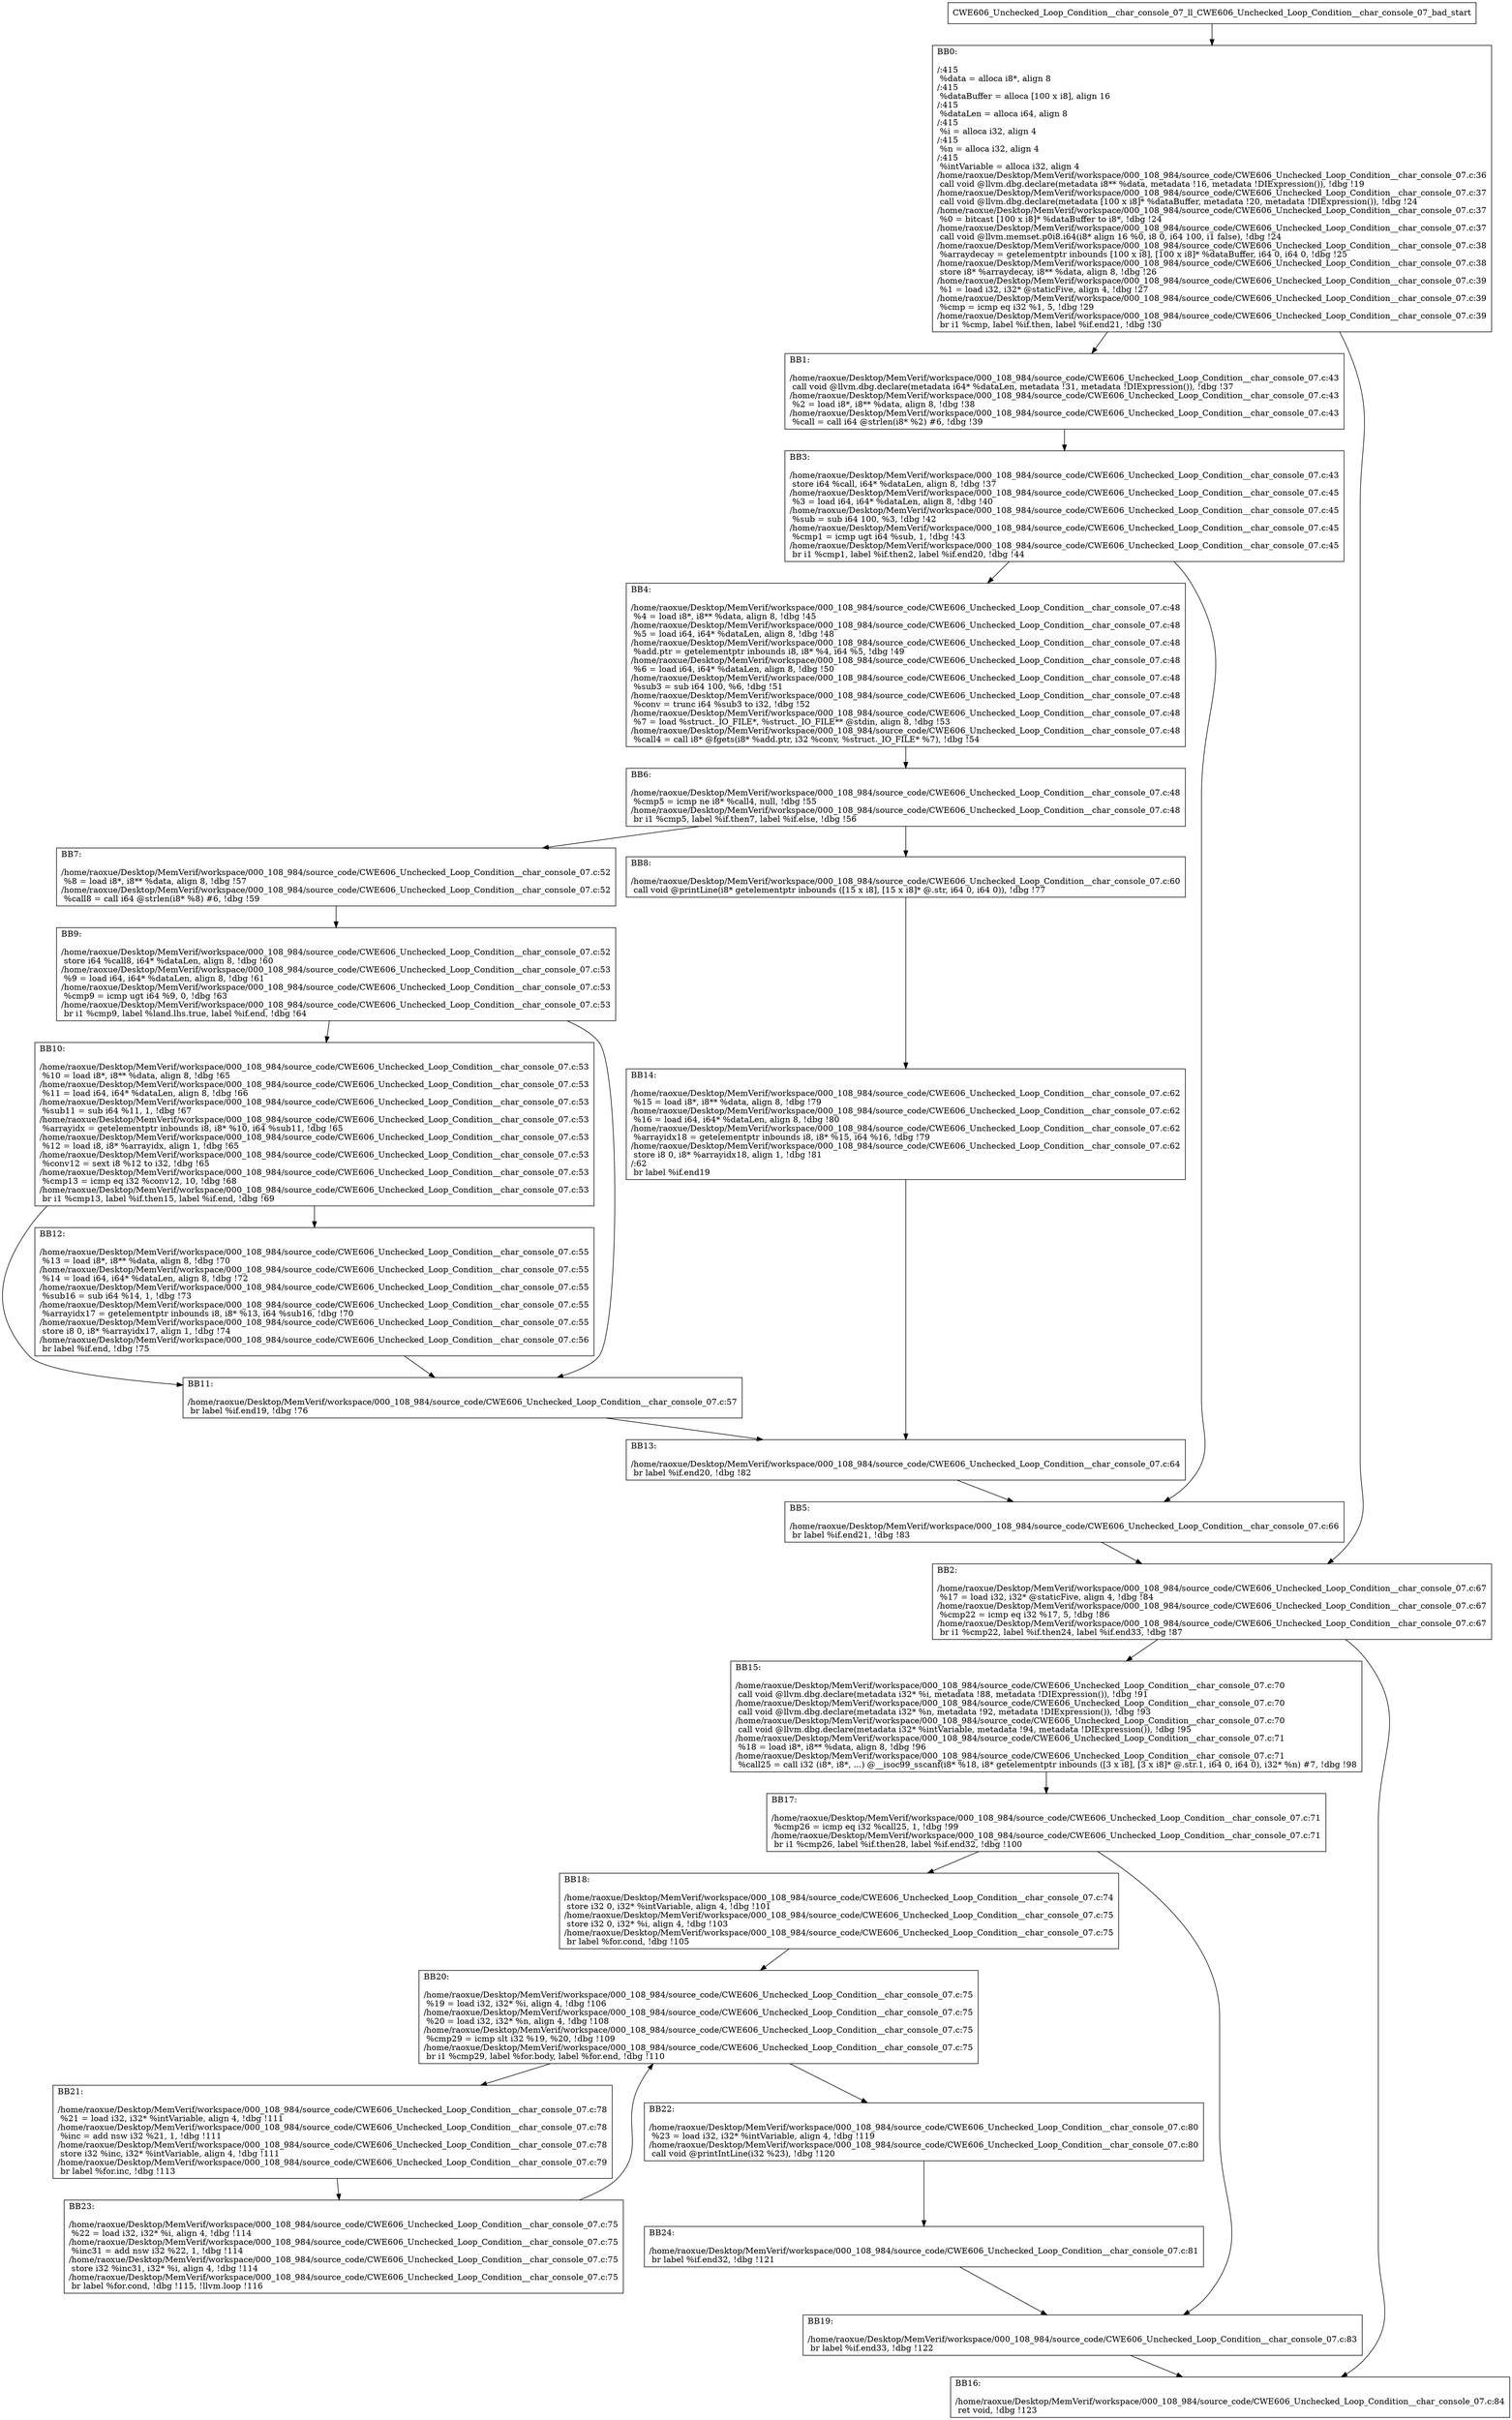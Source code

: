 digraph "CFG for'CWE606_Unchecked_Loop_Condition__char_console_07_ll_CWE606_Unchecked_Loop_Condition__char_console_07_bad' function" {
	BBCWE606_Unchecked_Loop_Condition__char_console_07_ll_CWE606_Unchecked_Loop_Condition__char_console_07_bad_start[shape=record,label="{CWE606_Unchecked_Loop_Condition__char_console_07_ll_CWE606_Unchecked_Loop_Condition__char_console_07_bad_start}"];
	BBCWE606_Unchecked_Loop_Condition__char_console_07_ll_CWE606_Unchecked_Loop_Condition__char_console_07_bad_start-> CWE606_Unchecked_Loop_Condition__char_console_07_ll_CWE606_Unchecked_Loop_Condition__char_console_07_badBB0;
	CWE606_Unchecked_Loop_Condition__char_console_07_ll_CWE606_Unchecked_Loop_Condition__char_console_07_badBB0 [shape=record, label="{BB0:\l\l/:415\l
  %data = alloca i8*, align 8\l
/:415\l
  %dataBuffer = alloca [100 x i8], align 16\l
/:415\l
  %dataLen = alloca i64, align 8\l
/:415\l
  %i = alloca i32, align 4\l
/:415\l
  %n = alloca i32, align 4\l
/:415\l
  %intVariable = alloca i32, align 4\l
/home/raoxue/Desktop/MemVerif/workspace/000_108_984/source_code/CWE606_Unchecked_Loop_Condition__char_console_07.c:36\l
  call void @llvm.dbg.declare(metadata i8** %data, metadata !16, metadata !DIExpression()), !dbg !19\l
/home/raoxue/Desktop/MemVerif/workspace/000_108_984/source_code/CWE606_Unchecked_Loop_Condition__char_console_07.c:37\l
  call void @llvm.dbg.declare(metadata [100 x i8]* %dataBuffer, metadata !20, metadata !DIExpression()), !dbg !24\l
/home/raoxue/Desktop/MemVerif/workspace/000_108_984/source_code/CWE606_Unchecked_Loop_Condition__char_console_07.c:37\l
  %0 = bitcast [100 x i8]* %dataBuffer to i8*, !dbg !24\l
/home/raoxue/Desktop/MemVerif/workspace/000_108_984/source_code/CWE606_Unchecked_Loop_Condition__char_console_07.c:37\l
  call void @llvm.memset.p0i8.i64(i8* align 16 %0, i8 0, i64 100, i1 false), !dbg !24\l
/home/raoxue/Desktop/MemVerif/workspace/000_108_984/source_code/CWE606_Unchecked_Loop_Condition__char_console_07.c:38\l
  %arraydecay = getelementptr inbounds [100 x i8], [100 x i8]* %dataBuffer, i64 0, i64 0, !dbg !25\l
/home/raoxue/Desktop/MemVerif/workspace/000_108_984/source_code/CWE606_Unchecked_Loop_Condition__char_console_07.c:38\l
  store i8* %arraydecay, i8** %data, align 8, !dbg !26\l
/home/raoxue/Desktop/MemVerif/workspace/000_108_984/source_code/CWE606_Unchecked_Loop_Condition__char_console_07.c:39\l
  %1 = load i32, i32* @staticFive, align 4, !dbg !27\l
/home/raoxue/Desktop/MemVerif/workspace/000_108_984/source_code/CWE606_Unchecked_Loop_Condition__char_console_07.c:39\l
  %cmp = icmp eq i32 %1, 5, !dbg !29\l
/home/raoxue/Desktop/MemVerif/workspace/000_108_984/source_code/CWE606_Unchecked_Loop_Condition__char_console_07.c:39\l
  br i1 %cmp, label %if.then, label %if.end21, !dbg !30\l
}"];
	CWE606_Unchecked_Loop_Condition__char_console_07_ll_CWE606_Unchecked_Loop_Condition__char_console_07_badBB0-> CWE606_Unchecked_Loop_Condition__char_console_07_ll_CWE606_Unchecked_Loop_Condition__char_console_07_badBB1;
	CWE606_Unchecked_Loop_Condition__char_console_07_ll_CWE606_Unchecked_Loop_Condition__char_console_07_badBB0-> CWE606_Unchecked_Loop_Condition__char_console_07_ll_CWE606_Unchecked_Loop_Condition__char_console_07_badBB2;
	CWE606_Unchecked_Loop_Condition__char_console_07_ll_CWE606_Unchecked_Loop_Condition__char_console_07_badBB1 [shape=record, label="{BB1:\l\l/home/raoxue/Desktop/MemVerif/workspace/000_108_984/source_code/CWE606_Unchecked_Loop_Condition__char_console_07.c:43\l
  call void @llvm.dbg.declare(metadata i64* %dataLen, metadata !31, metadata !DIExpression()), !dbg !37\l
/home/raoxue/Desktop/MemVerif/workspace/000_108_984/source_code/CWE606_Unchecked_Loop_Condition__char_console_07.c:43\l
  %2 = load i8*, i8** %data, align 8, !dbg !38\l
/home/raoxue/Desktop/MemVerif/workspace/000_108_984/source_code/CWE606_Unchecked_Loop_Condition__char_console_07.c:43\l
  %call = call i64 @strlen(i8* %2) #6, !dbg !39\l
}"];
	CWE606_Unchecked_Loop_Condition__char_console_07_ll_CWE606_Unchecked_Loop_Condition__char_console_07_badBB1-> CWE606_Unchecked_Loop_Condition__char_console_07_ll_CWE606_Unchecked_Loop_Condition__char_console_07_badBB3;
	CWE606_Unchecked_Loop_Condition__char_console_07_ll_CWE606_Unchecked_Loop_Condition__char_console_07_badBB3 [shape=record, label="{BB3:\l\l/home/raoxue/Desktop/MemVerif/workspace/000_108_984/source_code/CWE606_Unchecked_Loop_Condition__char_console_07.c:43\l
  store i64 %call, i64* %dataLen, align 8, !dbg !37\l
/home/raoxue/Desktop/MemVerif/workspace/000_108_984/source_code/CWE606_Unchecked_Loop_Condition__char_console_07.c:45\l
  %3 = load i64, i64* %dataLen, align 8, !dbg !40\l
/home/raoxue/Desktop/MemVerif/workspace/000_108_984/source_code/CWE606_Unchecked_Loop_Condition__char_console_07.c:45\l
  %sub = sub i64 100, %3, !dbg !42\l
/home/raoxue/Desktop/MemVerif/workspace/000_108_984/source_code/CWE606_Unchecked_Loop_Condition__char_console_07.c:45\l
  %cmp1 = icmp ugt i64 %sub, 1, !dbg !43\l
/home/raoxue/Desktop/MemVerif/workspace/000_108_984/source_code/CWE606_Unchecked_Loop_Condition__char_console_07.c:45\l
  br i1 %cmp1, label %if.then2, label %if.end20, !dbg !44\l
}"];
	CWE606_Unchecked_Loop_Condition__char_console_07_ll_CWE606_Unchecked_Loop_Condition__char_console_07_badBB3-> CWE606_Unchecked_Loop_Condition__char_console_07_ll_CWE606_Unchecked_Loop_Condition__char_console_07_badBB4;
	CWE606_Unchecked_Loop_Condition__char_console_07_ll_CWE606_Unchecked_Loop_Condition__char_console_07_badBB3-> CWE606_Unchecked_Loop_Condition__char_console_07_ll_CWE606_Unchecked_Loop_Condition__char_console_07_badBB5;
	CWE606_Unchecked_Loop_Condition__char_console_07_ll_CWE606_Unchecked_Loop_Condition__char_console_07_badBB4 [shape=record, label="{BB4:\l\l/home/raoxue/Desktop/MemVerif/workspace/000_108_984/source_code/CWE606_Unchecked_Loop_Condition__char_console_07.c:48\l
  %4 = load i8*, i8** %data, align 8, !dbg !45\l
/home/raoxue/Desktop/MemVerif/workspace/000_108_984/source_code/CWE606_Unchecked_Loop_Condition__char_console_07.c:48\l
  %5 = load i64, i64* %dataLen, align 8, !dbg !48\l
/home/raoxue/Desktop/MemVerif/workspace/000_108_984/source_code/CWE606_Unchecked_Loop_Condition__char_console_07.c:48\l
  %add.ptr = getelementptr inbounds i8, i8* %4, i64 %5, !dbg !49\l
/home/raoxue/Desktop/MemVerif/workspace/000_108_984/source_code/CWE606_Unchecked_Loop_Condition__char_console_07.c:48\l
  %6 = load i64, i64* %dataLen, align 8, !dbg !50\l
/home/raoxue/Desktop/MemVerif/workspace/000_108_984/source_code/CWE606_Unchecked_Loop_Condition__char_console_07.c:48\l
  %sub3 = sub i64 100, %6, !dbg !51\l
/home/raoxue/Desktop/MemVerif/workspace/000_108_984/source_code/CWE606_Unchecked_Loop_Condition__char_console_07.c:48\l
  %conv = trunc i64 %sub3 to i32, !dbg !52\l
/home/raoxue/Desktop/MemVerif/workspace/000_108_984/source_code/CWE606_Unchecked_Loop_Condition__char_console_07.c:48\l
  %7 = load %struct._IO_FILE*, %struct._IO_FILE** @stdin, align 8, !dbg !53\l
/home/raoxue/Desktop/MemVerif/workspace/000_108_984/source_code/CWE606_Unchecked_Loop_Condition__char_console_07.c:48\l
  %call4 = call i8* @fgets(i8* %add.ptr, i32 %conv, %struct._IO_FILE* %7), !dbg !54\l
}"];
	CWE606_Unchecked_Loop_Condition__char_console_07_ll_CWE606_Unchecked_Loop_Condition__char_console_07_badBB4-> CWE606_Unchecked_Loop_Condition__char_console_07_ll_CWE606_Unchecked_Loop_Condition__char_console_07_badBB6;
	CWE606_Unchecked_Loop_Condition__char_console_07_ll_CWE606_Unchecked_Loop_Condition__char_console_07_badBB6 [shape=record, label="{BB6:\l\l/home/raoxue/Desktop/MemVerif/workspace/000_108_984/source_code/CWE606_Unchecked_Loop_Condition__char_console_07.c:48\l
  %cmp5 = icmp ne i8* %call4, null, !dbg !55\l
/home/raoxue/Desktop/MemVerif/workspace/000_108_984/source_code/CWE606_Unchecked_Loop_Condition__char_console_07.c:48\l
  br i1 %cmp5, label %if.then7, label %if.else, !dbg !56\l
}"];
	CWE606_Unchecked_Loop_Condition__char_console_07_ll_CWE606_Unchecked_Loop_Condition__char_console_07_badBB6-> CWE606_Unchecked_Loop_Condition__char_console_07_ll_CWE606_Unchecked_Loop_Condition__char_console_07_badBB7;
	CWE606_Unchecked_Loop_Condition__char_console_07_ll_CWE606_Unchecked_Loop_Condition__char_console_07_badBB6-> CWE606_Unchecked_Loop_Condition__char_console_07_ll_CWE606_Unchecked_Loop_Condition__char_console_07_badBB8;
	CWE606_Unchecked_Loop_Condition__char_console_07_ll_CWE606_Unchecked_Loop_Condition__char_console_07_badBB7 [shape=record, label="{BB7:\l\l/home/raoxue/Desktop/MemVerif/workspace/000_108_984/source_code/CWE606_Unchecked_Loop_Condition__char_console_07.c:52\l
  %8 = load i8*, i8** %data, align 8, !dbg !57\l
/home/raoxue/Desktop/MemVerif/workspace/000_108_984/source_code/CWE606_Unchecked_Loop_Condition__char_console_07.c:52\l
  %call8 = call i64 @strlen(i8* %8) #6, !dbg !59\l
}"];
	CWE606_Unchecked_Loop_Condition__char_console_07_ll_CWE606_Unchecked_Loop_Condition__char_console_07_badBB7-> CWE606_Unchecked_Loop_Condition__char_console_07_ll_CWE606_Unchecked_Loop_Condition__char_console_07_badBB9;
	CWE606_Unchecked_Loop_Condition__char_console_07_ll_CWE606_Unchecked_Loop_Condition__char_console_07_badBB9 [shape=record, label="{BB9:\l\l/home/raoxue/Desktop/MemVerif/workspace/000_108_984/source_code/CWE606_Unchecked_Loop_Condition__char_console_07.c:52\l
  store i64 %call8, i64* %dataLen, align 8, !dbg !60\l
/home/raoxue/Desktop/MemVerif/workspace/000_108_984/source_code/CWE606_Unchecked_Loop_Condition__char_console_07.c:53\l
  %9 = load i64, i64* %dataLen, align 8, !dbg !61\l
/home/raoxue/Desktop/MemVerif/workspace/000_108_984/source_code/CWE606_Unchecked_Loop_Condition__char_console_07.c:53\l
  %cmp9 = icmp ugt i64 %9, 0, !dbg !63\l
/home/raoxue/Desktop/MemVerif/workspace/000_108_984/source_code/CWE606_Unchecked_Loop_Condition__char_console_07.c:53\l
  br i1 %cmp9, label %land.lhs.true, label %if.end, !dbg !64\l
}"];
	CWE606_Unchecked_Loop_Condition__char_console_07_ll_CWE606_Unchecked_Loop_Condition__char_console_07_badBB9-> CWE606_Unchecked_Loop_Condition__char_console_07_ll_CWE606_Unchecked_Loop_Condition__char_console_07_badBB10;
	CWE606_Unchecked_Loop_Condition__char_console_07_ll_CWE606_Unchecked_Loop_Condition__char_console_07_badBB9-> CWE606_Unchecked_Loop_Condition__char_console_07_ll_CWE606_Unchecked_Loop_Condition__char_console_07_badBB11;
	CWE606_Unchecked_Loop_Condition__char_console_07_ll_CWE606_Unchecked_Loop_Condition__char_console_07_badBB10 [shape=record, label="{BB10:\l\l/home/raoxue/Desktop/MemVerif/workspace/000_108_984/source_code/CWE606_Unchecked_Loop_Condition__char_console_07.c:53\l
  %10 = load i8*, i8** %data, align 8, !dbg !65\l
/home/raoxue/Desktop/MemVerif/workspace/000_108_984/source_code/CWE606_Unchecked_Loop_Condition__char_console_07.c:53\l
  %11 = load i64, i64* %dataLen, align 8, !dbg !66\l
/home/raoxue/Desktop/MemVerif/workspace/000_108_984/source_code/CWE606_Unchecked_Loop_Condition__char_console_07.c:53\l
  %sub11 = sub i64 %11, 1, !dbg !67\l
/home/raoxue/Desktop/MemVerif/workspace/000_108_984/source_code/CWE606_Unchecked_Loop_Condition__char_console_07.c:53\l
  %arrayidx = getelementptr inbounds i8, i8* %10, i64 %sub11, !dbg !65\l
/home/raoxue/Desktop/MemVerif/workspace/000_108_984/source_code/CWE606_Unchecked_Loop_Condition__char_console_07.c:53\l
  %12 = load i8, i8* %arrayidx, align 1, !dbg !65\l
/home/raoxue/Desktop/MemVerif/workspace/000_108_984/source_code/CWE606_Unchecked_Loop_Condition__char_console_07.c:53\l
  %conv12 = sext i8 %12 to i32, !dbg !65\l
/home/raoxue/Desktop/MemVerif/workspace/000_108_984/source_code/CWE606_Unchecked_Loop_Condition__char_console_07.c:53\l
  %cmp13 = icmp eq i32 %conv12, 10, !dbg !68\l
/home/raoxue/Desktop/MemVerif/workspace/000_108_984/source_code/CWE606_Unchecked_Loop_Condition__char_console_07.c:53\l
  br i1 %cmp13, label %if.then15, label %if.end, !dbg !69\l
}"];
	CWE606_Unchecked_Loop_Condition__char_console_07_ll_CWE606_Unchecked_Loop_Condition__char_console_07_badBB10-> CWE606_Unchecked_Loop_Condition__char_console_07_ll_CWE606_Unchecked_Loop_Condition__char_console_07_badBB12;
	CWE606_Unchecked_Loop_Condition__char_console_07_ll_CWE606_Unchecked_Loop_Condition__char_console_07_badBB10-> CWE606_Unchecked_Loop_Condition__char_console_07_ll_CWE606_Unchecked_Loop_Condition__char_console_07_badBB11;
	CWE606_Unchecked_Loop_Condition__char_console_07_ll_CWE606_Unchecked_Loop_Condition__char_console_07_badBB12 [shape=record, label="{BB12:\l\l/home/raoxue/Desktop/MemVerif/workspace/000_108_984/source_code/CWE606_Unchecked_Loop_Condition__char_console_07.c:55\l
  %13 = load i8*, i8** %data, align 8, !dbg !70\l
/home/raoxue/Desktop/MemVerif/workspace/000_108_984/source_code/CWE606_Unchecked_Loop_Condition__char_console_07.c:55\l
  %14 = load i64, i64* %dataLen, align 8, !dbg !72\l
/home/raoxue/Desktop/MemVerif/workspace/000_108_984/source_code/CWE606_Unchecked_Loop_Condition__char_console_07.c:55\l
  %sub16 = sub i64 %14, 1, !dbg !73\l
/home/raoxue/Desktop/MemVerif/workspace/000_108_984/source_code/CWE606_Unchecked_Loop_Condition__char_console_07.c:55\l
  %arrayidx17 = getelementptr inbounds i8, i8* %13, i64 %sub16, !dbg !70\l
/home/raoxue/Desktop/MemVerif/workspace/000_108_984/source_code/CWE606_Unchecked_Loop_Condition__char_console_07.c:55\l
  store i8 0, i8* %arrayidx17, align 1, !dbg !74\l
/home/raoxue/Desktop/MemVerif/workspace/000_108_984/source_code/CWE606_Unchecked_Loop_Condition__char_console_07.c:56\l
  br label %if.end, !dbg !75\l
}"];
	CWE606_Unchecked_Loop_Condition__char_console_07_ll_CWE606_Unchecked_Loop_Condition__char_console_07_badBB12-> CWE606_Unchecked_Loop_Condition__char_console_07_ll_CWE606_Unchecked_Loop_Condition__char_console_07_badBB11;
	CWE606_Unchecked_Loop_Condition__char_console_07_ll_CWE606_Unchecked_Loop_Condition__char_console_07_badBB11 [shape=record, label="{BB11:\l\l/home/raoxue/Desktop/MemVerif/workspace/000_108_984/source_code/CWE606_Unchecked_Loop_Condition__char_console_07.c:57\l
  br label %if.end19, !dbg !76\l
}"];
	CWE606_Unchecked_Loop_Condition__char_console_07_ll_CWE606_Unchecked_Loop_Condition__char_console_07_badBB11-> CWE606_Unchecked_Loop_Condition__char_console_07_ll_CWE606_Unchecked_Loop_Condition__char_console_07_badBB13;
	CWE606_Unchecked_Loop_Condition__char_console_07_ll_CWE606_Unchecked_Loop_Condition__char_console_07_badBB8 [shape=record, label="{BB8:\l\l/home/raoxue/Desktop/MemVerif/workspace/000_108_984/source_code/CWE606_Unchecked_Loop_Condition__char_console_07.c:60\l
  call void @printLine(i8* getelementptr inbounds ([15 x i8], [15 x i8]* @.str, i64 0, i64 0)), !dbg !77\l
}"];
	CWE606_Unchecked_Loop_Condition__char_console_07_ll_CWE606_Unchecked_Loop_Condition__char_console_07_badBB8-> CWE606_Unchecked_Loop_Condition__char_console_07_ll_CWE606_Unchecked_Loop_Condition__char_console_07_badBB14;
	CWE606_Unchecked_Loop_Condition__char_console_07_ll_CWE606_Unchecked_Loop_Condition__char_console_07_badBB14 [shape=record, label="{BB14:\l\l/home/raoxue/Desktop/MemVerif/workspace/000_108_984/source_code/CWE606_Unchecked_Loop_Condition__char_console_07.c:62\l
  %15 = load i8*, i8** %data, align 8, !dbg !79\l
/home/raoxue/Desktop/MemVerif/workspace/000_108_984/source_code/CWE606_Unchecked_Loop_Condition__char_console_07.c:62\l
  %16 = load i64, i64* %dataLen, align 8, !dbg !80\l
/home/raoxue/Desktop/MemVerif/workspace/000_108_984/source_code/CWE606_Unchecked_Loop_Condition__char_console_07.c:62\l
  %arrayidx18 = getelementptr inbounds i8, i8* %15, i64 %16, !dbg !79\l
/home/raoxue/Desktop/MemVerif/workspace/000_108_984/source_code/CWE606_Unchecked_Loop_Condition__char_console_07.c:62\l
  store i8 0, i8* %arrayidx18, align 1, !dbg !81\l
/:62\l
  br label %if.end19\l
}"];
	CWE606_Unchecked_Loop_Condition__char_console_07_ll_CWE606_Unchecked_Loop_Condition__char_console_07_badBB14-> CWE606_Unchecked_Loop_Condition__char_console_07_ll_CWE606_Unchecked_Loop_Condition__char_console_07_badBB13;
	CWE606_Unchecked_Loop_Condition__char_console_07_ll_CWE606_Unchecked_Loop_Condition__char_console_07_badBB13 [shape=record, label="{BB13:\l\l/home/raoxue/Desktop/MemVerif/workspace/000_108_984/source_code/CWE606_Unchecked_Loop_Condition__char_console_07.c:64\l
  br label %if.end20, !dbg !82\l
}"];
	CWE606_Unchecked_Loop_Condition__char_console_07_ll_CWE606_Unchecked_Loop_Condition__char_console_07_badBB13-> CWE606_Unchecked_Loop_Condition__char_console_07_ll_CWE606_Unchecked_Loop_Condition__char_console_07_badBB5;
	CWE606_Unchecked_Loop_Condition__char_console_07_ll_CWE606_Unchecked_Loop_Condition__char_console_07_badBB5 [shape=record, label="{BB5:\l\l/home/raoxue/Desktop/MemVerif/workspace/000_108_984/source_code/CWE606_Unchecked_Loop_Condition__char_console_07.c:66\l
  br label %if.end21, !dbg !83\l
}"];
	CWE606_Unchecked_Loop_Condition__char_console_07_ll_CWE606_Unchecked_Loop_Condition__char_console_07_badBB5-> CWE606_Unchecked_Loop_Condition__char_console_07_ll_CWE606_Unchecked_Loop_Condition__char_console_07_badBB2;
	CWE606_Unchecked_Loop_Condition__char_console_07_ll_CWE606_Unchecked_Loop_Condition__char_console_07_badBB2 [shape=record, label="{BB2:\l\l/home/raoxue/Desktop/MemVerif/workspace/000_108_984/source_code/CWE606_Unchecked_Loop_Condition__char_console_07.c:67\l
  %17 = load i32, i32* @staticFive, align 4, !dbg !84\l
/home/raoxue/Desktop/MemVerif/workspace/000_108_984/source_code/CWE606_Unchecked_Loop_Condition__char_console_07.c:67\l
  %cmp22 = icmp eq i32 %17, 5, !dbg !86\l
/home/raoxue/Desktop/MemVerif/workspace/000_108_984/source_code/CWE606_Unchecked_Loop_Condition__char_console_07.c:67\l
  br i1 %cmp22, label %if.then24, label %if.end33, !dbg !87\l
}"];
	CWE606_Unchecked_Loop_Condition__char_console_07_ll_CWE606_Unchecked_Loop_Condition__char_console_07_badBB2-> CWE606_Unchecked_Loop_Condition__char_console_07_ll_CWE606_Unchecked_Loop_Condition__char_console_07_badBB15;
	CWE606_Unchecked_Loop_Condition__char_console_07_ll_CWE606_Unchecked_Loop_Condition__char_console_07_badBB2-> CWE606_Unchecked_Loop_Condition__char_console_07_ll_CWE606_Unchecked_Loop_Condition__char_console_07_badBB16;
	CWE606_Unchecked_Loop_Condition__char_console_07_ll_CWE606_Unchecked_Loop_Condition__char_console_07_badBB15 [shape=record, label="{BB15:\l\l/home/raoxue/Desktop/MemVerif/workspace/000_108_984/source_code/CWE606_Unchecked_Loop_Condition__char_console_07.c:70\l
  call void @llvm.dbg.declare(metadata i32* %i, metadata !88, metadata !DIExpression()), !dbg !91\l
/home/raoxue/Desktop/MemVerif/workspace/000_108_984/source_code/CWE606_Unchecked_Loop_Condition__char_console_07.c:70\l
  call void @llvm.dbg.declare(metadata i32* %n, metadata !92, metadata !DIExpression()), !dbg !93\l
/home/raoxue/Desktop/MemVerif/workspace/000_108_984/source_code/CWE606_Unchecked_Loop_Condition__char_console_07.c:70\l
  call void @llvm.dbg.declare(metadata i32* %intVariable, metadata !94, metadata !DIExpression()), !dbg !95\l
/home/raoxue/Desktop/MemVerif/workspace/000_108_984/source_code/CWE606_Unchecked_Loop_Condition__char_console_07.c:71\l
  %18 = load i8*, i8** %data, align 8, !dbg !96\l
/home/raoxue/Desktop/MemVerif/workspace/000_108_984/source_code/CWE606_Unchecked_Loop_Condition__char_console_07.c:71\l
  %call25 = call i32 (i8*, i8*, ...) @__isoc99_sscanf(i8* %18, i8* getelementptr inbounds ([3 x i8], [3 x i8]* @.str.1, i64 0, i64 0), i32* %n) #7, !dbg !98\l
}"];
	CWE606_Unchecked_Loop_Condition__char_console_07_ll_CWE606_Unchecked_Loop_Condition__char_console_07_badBB15-> CWE606_Unchecked_Loop_Condition__char_console_07_ll_CWE606_Unchecked_Loop_Condition__char_console_07_badBB17;
	CWE606_Unchecked_Loop_Condition__char_console_07_ll_CWE606_Unchecked_Loop_Condition__char_console_07_badBB17 [shape=record, label="{BB17:\l\l/home/raoxue/Desktop/MemVerif/workspace/000_108_984/source_code/CWE606_Unchecked_Loop_Condition__char_console_07.c:71\l
  %cmp26 = icmp eq i32 %call25, 1, !dbg !99\l
/home/raoxue/Desktop/MemVerif/workspace/000_108_984/source_code/CWE606_Unchecked_Loop_Condition__char_console_07.c:71\l
  br i1 %cmp26, label %if.then28, label %if.end32, !dbg !100\l
}"];
	CWE606_Unchecked_Loop_Condition__char_console_07_ll_CWE606_Unchecked_Loop_Condition__char_console_07_badBB17-> CWE606_Unchecked_Loop_Condition__char_console_07_ll_CWE606_Unchecked_Loop_Condition__char_console_07_badBB18;
	CWE606_Unchecked_Loop_Condition__char_console_07_ll_CWE606_Unchecked_Loop_Condition__char_console_07_badBB17-> CWE606_Unchecked_Loop_Condition__char_console_07_ll_CWE606_Unchecked_Loop_Condition__char_console_07_badBB19;
	CWE606_Unchecked_Loop_Condition__char_console_07_ll_CWE606_Unchecked_Loop_Condition__char_console_07_badBB18 [shape=record, label="{BB18:\l\l/home/raoxue/Desktop/MemVerif/workspace/000_108_984/source_code/CWE606_Unchecked_Loop_Condition__char_console_07.c:74\l
  store i32 0, i32* %intVariable, align 4, !dbg !101\l
/home/raoxue/Desktop/MemVerif/workspace/000_108_984/source_code/CWE606_Unchecked_Loop_Condition__char_console_07.c:75\l
  store i32 0, i32* %i, align 4, !dbg !103\l
/home/raoxue/Desktop/MemVerif/workspace/000_108_984/source_code/CWE606_Unchecked_Loop_Condition__char_console_07.c:75\l
  br label %for.cond, !dbg !105\l
}"];
	CWE606_Unchecked_Loop_Condition__char_console_07_ll_CWE606_Unchecked_Loop_Condition__char_console_07_badBB18-> CWE606_Unchecked_Loop_Condition__char_console_07_ll_CWE606_Unchecked_Loop_Condition__char_console_07_badBB20;
	CWE606_Unchecked_Loop_Condition__char_console_07_ll_CWE606_Unchecked_Loop_Condition__char_console_07_badBB20 [shape=record, label="{BB20:\l\l/home/raoxue/Desktop/MemVerif/workspace/000_108_984/source_code/CWE606_Unchecked_Loop_Condition__char_console_07.c:75\l
  %19 = load i32, i32* %i, align 4, !dbg !106\l
/home/raoxue/Desktop/MemVerif/workspace/000_108_984/source_code/CWE606_Unchecked_Loop_Condition__char_console_07.c:75\l
  %20 = load i32, i32* %n, align 4, !dbg !108\l
/home/raoxue/Desktop/MemVerif/workspace/000_108_984/source_code/CWE606_Unchecked_Loop_Condition__char_console_07.c:75\l
  %cmp29 = icmp slt i32 %19, %20, !dbg !109\l
/home/raoxue/Desktop/MemVerif/workspace/000_108_984/source_code/CWE606_Unchecked_Loop_Condition__char_console_07.c:75\l
  br i1 %cmp29, label %for.body, label %for.end, !dbg !110\l
}"];
	CWE606_Unchecked_Loop_Condition__char_console_07_ll_CWE606_Unchecked_Loop_Condition__char_console_07_badBB20-> CWE606_Unchecked_Loop_Condition__char_console_07_ll_CWE606_Unchecked_Loop_Condition__char_console_07_badBB21;
	CWE606_Unchecked_Loop_Condition__char_console_07_ll_CWE606_Unchecked_Loop_Condition__char_console_07_badBB20-> CWE606_Unchecked_Loop_Condition__char_console_07_ll_CWE606_Unchecked_Loop_Condition__char_console_07_badBB22;
	CWE606_Unchecked_Loop_Condition__char_console_07_ll_CWE606_Unchecked_Loop_Condition__char_console_07_badBB21 [shape=record, label="{BB21:\l\l/home/raoxue/Desktop/MemVerif/workspace/000_108_984/source_code/CWE606_Unchecked_Loop_Condition__char_console_07.c:78\l
  %21 = load i32, i32* %intVariable, align 4, !dbg !111\l
/home/raoxue/Desktop/MemVerif/workspace/000_108_984/source_code/CWE606_Unchecked_Loop_Condition__char_console_07.c:78\l
  %inc = add nsw i32 %21, 1, !dbg !111\l
/home/raoxue/Desktop/MemVerif/workspace/000_108_984/source_code/CWE606_Unchecked_Loop_Condition__char_console_07.c:78\l
  store i32 %inc, i32* %intVariable, align 4, !dbg !111\l
/home/raoxue/Desktop/MemVerif/workspace/000_108_984/source_code/CWE606_Unchecked_Loop_Condition__char_console_07.c:79\l
  br label %for.inc, !dbg !113\l
}"];
	CWE606_Unchecked_Loop_Condition__char_console_07_ll_CWE606_Unchecked_Loop_Condition__char_console_07_badBB21-> CWE606_Unchecked_Loop_Condition__char_console_07_ll_CWE606_Unchecked_Loop_Condition__char_console_07_badBB23;
	CWE606_Unchecked_Loop_Condition__char_console_07_ll_CWE606_Unchecked_Loop_Condition__char_console_07_badBB23 [shape=record, label="{BB23:\l\l/home/raoxue/Desktop/MemVerif/workspace/000_108_984/source_code/CWE606_Unchecked_Loop_Condition__char_console_07.c:75\l
  %22 = load i32, i32* %i, align 4, !dbg !114\l
/home/raoxue/Desktop/MemVerif/workspace/000_108_984/source_code/CWE606_Unchecked_Loop_Condition__char_console_07.c:75\l
  %inc31 = add nsw i32 %22, 1, !dbg !114\l
/home/raoxue/Desktop/MemVerif/workspace/000_108_984/source_code/CWE606_Unchecked_Loop_Condition__char_console_07.c:75\l
  store i32 %inc31, i32* %i, align 4, !dbg !114\l
/home/raoxue/Desktop/MemVerif/workspace/000_108_984/source_code/CWE606_Unchecked_Loop_Condition__char_console_07.c:75\l
  br label %for.cond, !dbg !115, !llvm.loop !116\l
}"];
	CWE606_Unchecked_Loop_Condition__char_console_07_ll_CWE606_Unchecked_Loop_Condition__char_console_07_badBB23-> CWE606_Unchecked_Loop_Condition__char_console_07_ll_CWE606_Unchecked_Loop_Condition__char_console_07_badBB20;
	CWE606_Unchecked_Loop_Condition__char_console_07_ll_CWE606_Unchecked_Loop_Condition__char_console_07_badBB22 [shape=record, label="{BB22:\l\l/home/raoxue/Desktop/MemVerif/workspace/000_108_984/source_code/CWE606_Unchecked_Loop_Condition__char_console_07.c:80\l
  %23 = load i32, i32* %intVariable, align 4, !dbg !119\l
/home/raoxue/Desktop/MemVerif/workspace/000_108_984/source_code/CWE606_Unchecked_Loop_Condition__char_console_07.c:80\l
  call void @printIntLine(i32 %23), !dbg !120\l
}"];
	CWE606_Unchecked_Loop_Condition__char_console_07_ll_CWE606_Unchecked_Loop_Condition__char_console_07_badBB22-> CWE606_Unchecked_Loop_Condition__char_console_07_ll_CWE606_Unchecked_Loop_Condition__char_console_07_badBB24;
	CWE606_Unchecked_Loop_Condition__char_console_07_ll_CWE606_Unchecked_Loop_Condition__char_console_07_badBB24 [shape=record, label="{BB24:\l\l/home/raoxue/Desktop/MemVerif/workspace/000_108_984/source_code/CWE606_Unchecked_Loop_Condition__char_console_07.c:81\l
  br label %if.end32, !dbg !121\l
}"];
	CWE606_Unchecked_Loop_Condition__char_console_07_ll_CWE606_Unchecked_Loop_Condition__char_console_07_badBB24-> CWE606_Unchecked_Loop_Condition__char_console_07_ll_CWE606_Unchecked_Loop_Condition__char_console_07_badBB19;
	CWE606_Unchecked_Loop_Condition__char_console_07_ll_CWE606_Unchecked_Loop_Condition__char_console_07_badBB19 [shape=record, label="{BB19:\l\l/home/raoxue/Desktop/MemVerif/workspace/000_108_984/source_code/CWE606_Unchecked_Loop_Condition__char_console_07.c:83\l
  br label %if.end33, !dbg !122\l
}"];
	CWE606_Unchecked_Loop_Condition__char_console_07_ll_CWE606_Unchecked_Loop_Condition__char_console_07_badBB19-> CWE606_Unchecked_Loop_Condition__char_console_07_ll_CWE606_Unchecked_Loop_Condition__char_console_07_badBB16;
	CWE606_Unchecked_Loop_Condition__char_console_07_ll_CWE606_Unchecked_Loop_Condition__char_console_07_badBB16 [shape=record, label="{BB16:\l\l/home/raoxue/Desktop/MemVerif/workspace/000_108_984/source_code/CWE606_Unchecked_Loop_Condition__char_console_07.c:84\l
  ret void, !dbg !123\l
}"];
}
